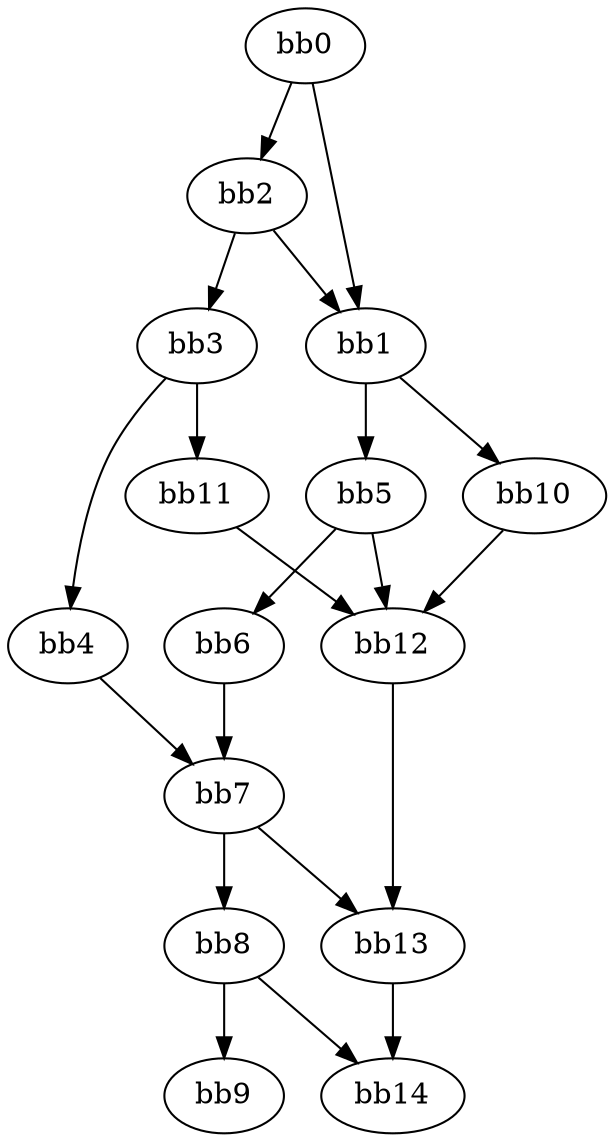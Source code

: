 digraph {
    0 [ label = "bb0\l" ]
    1 [ label = "bb1\l" ]
    2 [ label = "bb2\l" ]
    3 [ label = "bb3\l" ]
    4 [ label = "bb4\l" ]
    5 [ label = "bb5\l" ]
    6 [ label = "bb6\l" ]
    7 [ label = "bb7\l" ]
    8 [ label = "bb8\l" ]
    9 [ label = "bb9\l" ]
    10 [ label = "bb10\l" ]
    11 [ label = "bb11\l" ]
    12 [ label = "bb12\l" ]
    13 [ label = "bb13\l" ]
    14 [ label = "bb14\l" ]
    0 -> 1 [ ]
    0 -> 2 [ ]
    1 -> 5 [ ]
    1 -> 10 [ ]
    2 -> 1 [ ]
    2 -> 3 [ ]
    3 -> 4 [ ]
    3 -> 11 [ ]
    4 -> 7 [ ]
    5 -> 6 [ ]
    5 -> 12 [ ]
    6 -> 7 [ ]
    7 -> 8 [ ]
    7 -> 13 [ ]
    8 -> 9 [ ]
    8 -> 14 [ ]
    10 -> 12 [ ]
    11 -> 12 [ ]
    12 -> 13 [ ]
    13 -> 14 [ ]
}

